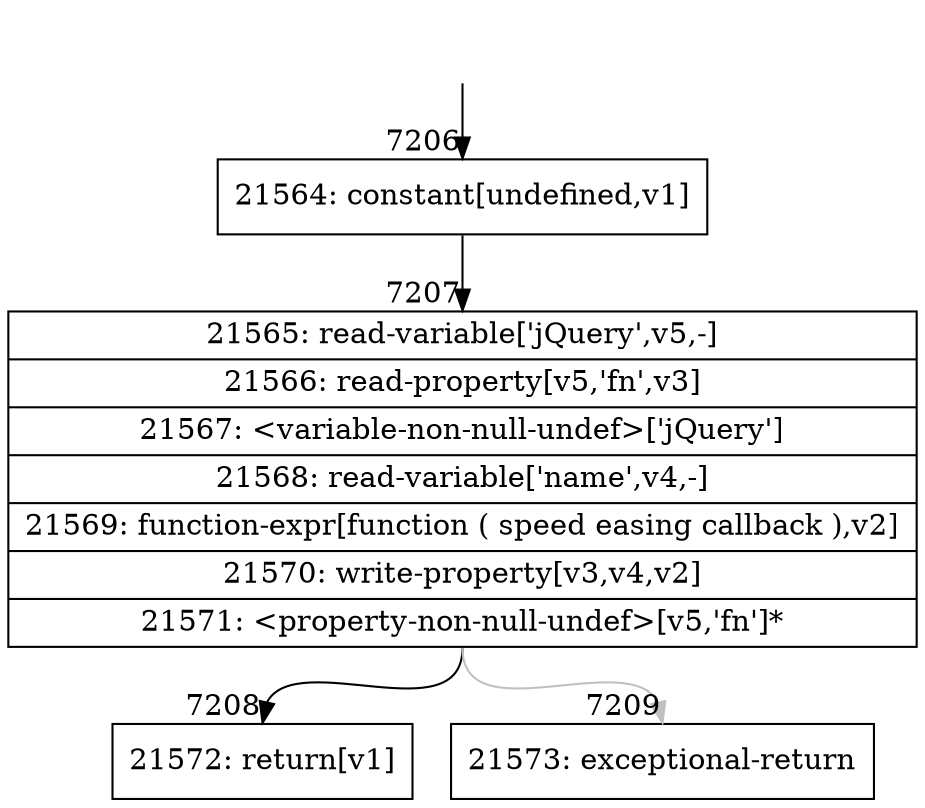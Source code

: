 digraph {
rankdir="TD"
BB_entry440[shape=none,label=""];
BB_entry440 -> BB7206 [tailport=s, headport=n, headlabel="    7206"]
BB7206 [shape=record label="{21564: constant[undefined,v1]}" ] 
BB7206 -> BB7207 [tailport=s, headport=n, headlabel="      7207"]
BB7207 [shape=record label="{21565: read-variable['jQuery',v5,-]|21566: read-property[v5,'fn',v3]|21567: \<variable-non-null-undef\>['jQuery']|21568: read-variable['name',v4,-]|21569: function-expr[function ( speed easing callback ),v2]|21570: write-property[v3,v4,v2]|21571: \<property-non-null-undef\>[v5,'fn']*}" ] 
BB7207 -> BB7208 [tailport=s, headport=n, headlabel="      7208"]
BB7207 -> BB7209 [tailport=s, headport=n, color=gray, headlabel="      7209"]
BB7208 [shape=record label="{21572: return[v1]}" ] 
BB7209 [shape=record label="{21573: exceptional-return}" ] 
}
